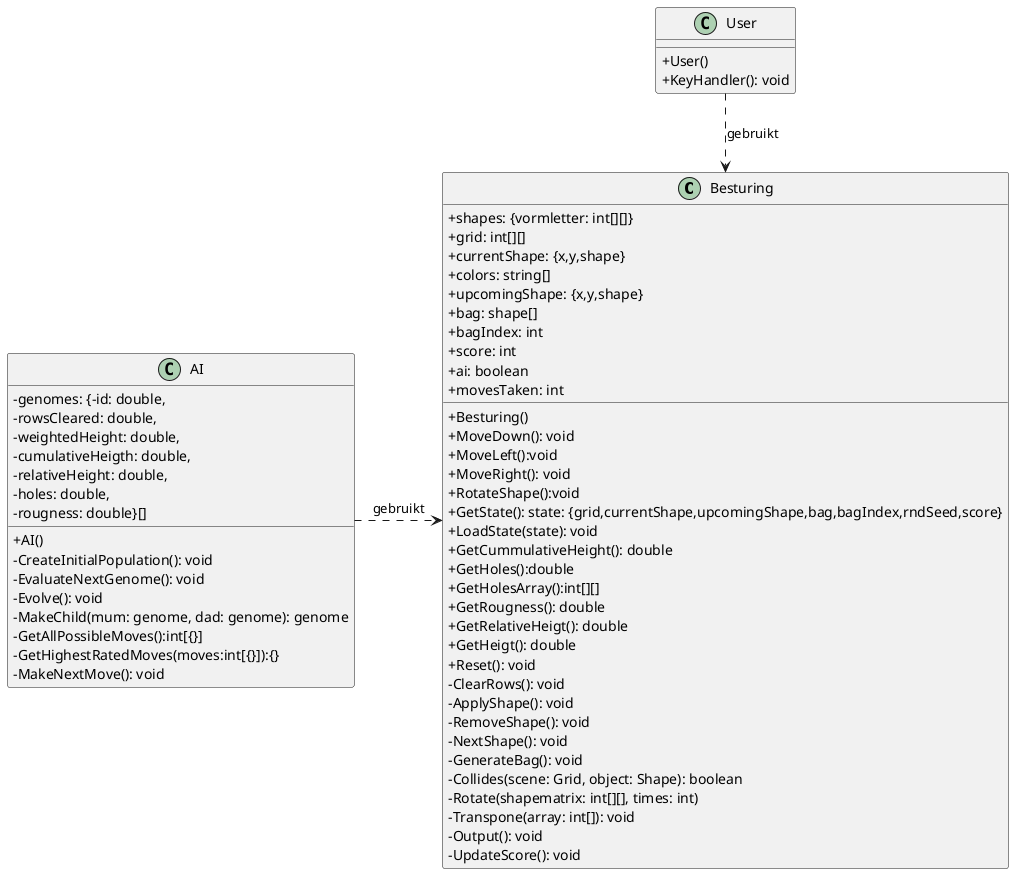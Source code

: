 @startuml klassediagram tetrisAI
skinparam ClassAttributeIconSize 0
class Besturing{
    +shapes: {vormletter: int[][]}
    +grid: int[][]
    +currentShape: {x,y,shape}
    +colors: string[]
    +upcomingShape: {x,y,shape}
    +bag: shape[]
    +bagIndex: int
    +score: int
    +ai: boolean
    +movesTaken: int
    +Besturing()
    +MoveDown(): void
    +MoveLeft():void
    +MoveRight(): void
    +RotateShape():void
    +GetState(): state: {grid,currentShape,upcomingShape,bag,bagIndex,rndSeed,score}
    +LoadState(state): void
    +GetCummulativeHeight(): double
    +GetHoles():double
    +GetHolesArray():int[][]
    +GetRougness(): double
    +GetRelativeHeigt(): double
    +GetHeigt(): double
    +Reset(): void
    -ClearRows(): void
    -ApplyShape(): void
    -RemoveShape(): void
    -NextShape(): void
    -GenerateBag(): void
    -Collides(scene: Grid, object: Shape): boolean
    -Rotate(shapematrix: int[][], times: int)
    -Transpone(array: int[]): void
    -Output(): void
    -UpdateScore(): void
}
class AI{
    -genomes: {-id: double,
        -rowsCleared: double,
        -weightedHeight: double,
        -cumulativeHeigth: double,
        -relativeHeight: double,
        -holes: double,
        -rougness: double}[]
    +AI()
    -CreateInitialPopulation(): void
    -EvaluateNextGenome(): void
    -Evolve(): void
    -MakeChild(mum: genome, dad: genome): genome
    -GetAllPossibleMoves():int[{}]
    -GetHighestRatedMoves(moves:int[{}]):{}
    -MakeNextMove(): void
}
class User{
    +User()
    +KeyHandler(): void
}
User ..> Besturing: gebruikt
AI .> Besturing: gebruikt
@enduml